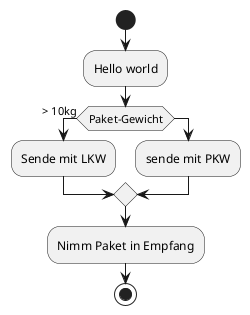 @startuml
skinparam backgroundColor transparent
skinparam shadowing false

start
:Hello world;
if (Paket-Gewicht) is (> 10kg) then
:Sende mit LKW;
else
:sende mit PKW;
endif
:Nimm Paket in Empfang;
stop
@enduml